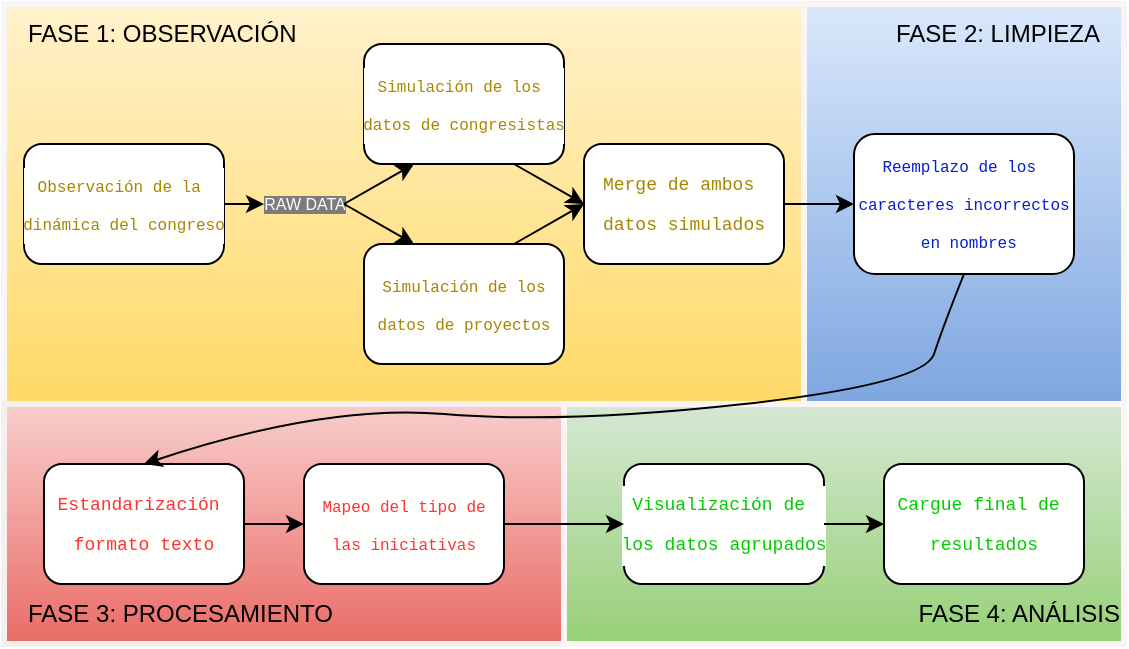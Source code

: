 <mxfile version="26.1.0">
  <diagram name="Página-1" id="CyATxOYFkX04adVEnZ4u">
    <mxGraphModel dx="956" dy="599" grid="1" gridSize="10" guides="1" tooltips="1" connect="1" arrows="1" fold="1" page="1" pageScale="1" pageWidth="827" pageHeight="1169" math="0" shadow="0">
      <root>
        <mxCell id="0" />
        <mxCell id="1" parent="0" />
        <mxCell id="aMTEM0gakYQ_vsqnv0gd-3" value="&lt;h2&gt;&lt;br&gt;&lt;/h2&gt;" style="rounded=0;whiteSpace=wrap;html=1;strokeColor=light-dark(#f9f5f5, #ededed);fillColor=#fff2cc;gradientColor=#ffd966;strokeWidth=3;" vertex="1" parent="1">
          <mxGeometry x="160" y="160" width="400" height="200" as="geometry" />
        </mxCell>
        <mxCell id="aMTEM0gakYQ_vsqnv0gd-4" value="" style="rounded=0;whiteSpace=wrap;html=1;strokeColor=light-dark(#f9f5f5, #ededed);fillColor=#dae8fc;gradientColor=#7ea6e0;strokeWidth=3;" vertex="1" parent="1">
          <mxGeometry x="560" y="160" width="160" height="200" as="geometry" />
        </mxCell>
        <mxCell id="aMTEM0gakYQ_vsqnv0gd-5" value="" style="rounded=0;whiteSpace=wrap;html=1;strokeColor=light-dark(#f5efef, #ededed);fillColor=#f8cecc;gradientColor=#ea6b66;strokeWidth=3;" vertex="1" parent="1">
          <mxGeometry x="160" y="360" width="280" height="120" as="geometry" />
        </mxCell>
        <mxCell id="aMTEM0gakYQ_vsqnv0gd-6" value="" style="rounded=0;whiteSpace=wrap;html=1;strokeColor=light-dark(#fbf4f4, #ededed);fillColor=#d5e8d4;gradientColor=#97d077;strokeWidth=3;" vertex="1" parent="1">
          <mxGeometry x="440" y="360" width="280" height="120" as="geometry" />
        </mxCell>
        <mxCell id="aMTEM0gakYQ_vsqnv0gd-7" value="&lt;div style=&quot;background-color: rgb(255, 255, 254); font-family: Consolas, &amp;quot;Courier New&amp;quot;, monospace; line-height: 19px; white-space: pre;&quot;&gt;&lt;span style=&quot;color: rgb(170, 133, 0);&quot;&gt;&lt;font style=&quot;font-size: 8px;&quot;&gt;Observación de la &lt;/font&gt;&lt;/span&gt;&lt;/div&gt;&lt;div style=&quot;background-color: rgb(255, 255, 254); font-family: Consolas, &amp;quot;Courier New&amp;quot;, monospace; line-height: 19px; white-space: pre;&quot;&gt;&lt;span style=&quot;color: rgb(170, 133, 0);&quot;&gt;&lt;font style=&quot;font-size: 8px;&quot;&gt;dinámica del congreso&lt;/font&gt;&lt;/span&gt;&lt;/div&gt;" style="rounded=1;whiteSpace=wrap;html=1;" vertex="1" parent="1">
          <mxGeometry x="170" y="230" width="100" height="60" as="geometry" />
        </mxCell>
        <mxCell id="aMTEM0gakYQ_vsqnv0gd-8" value="&lt;div style=&quot;background-color: rgb(255, 255, 254); font-family: Consolas, &amp;quot;Courier New&amp;quot;, monospace; line-height: 19px; white-space: pre;&quot;&gt;&lt;span style=&quot;color: rgb(170, 133, 0);&quot;&gt;&lt;font style=&quot;font-size: 8px;&quot;&gt;Simulación de los &lt;/font&gt;&lt;/span&gt;&lt;/div&gt;&lt;div style=&quot;background-color: rgb(255, 255, 254); font-family: Consolas, &amp;quot;Courier New&amp;quot;, monospace; line-height: 19px; white-space: pre;&quot;&gt;&lt;span style=&quot;color: rgb(170, 133, 0);&quot;&gt;&lt;font style=&quot;font-size: 8px;&quot;&gt;datos &lt;/font&gt;&lt;/span&gt;&lt;span style=&quot;font-size: 8px; color: light-dark(rgb(170, 133, 0), rgb(158, 126, 12)); background-color: light-dark(rgb(255, 255, 254), rgb(18, 18, 17));&quot;&gt;de congresistas&lt;/span&gt;&lt;/div&gt;" style="rounded=1;whiteSpace=wrap;html=1;" vertex="1" parent="1">
          <mxGeometry x="340" y="180" width="100" height="60" as="geometry" />
        </mxCell>
        <mxCell id="aMTEM0gakYQ_vsqnv0gd-9" value="&lt;div style=&quot;forced-color-adjust: none; color: rgb(0, 0, 0); font-size: 12px; font-style: normal; font-variant-ligatures: normal; font-variant-caps: normal; font-weight: 400; letter-spacing: normal; orphans: 2; text-align: center; text-indent: 0px; text-transform: none; widows: 2; word-spacing: 0px; -webkit-text-stroke-width: 0px; text-decoration-thickness: initial; text-decoration-style: initial; text-decoration-color: initial; background-color: light-dark(rgb(255, 255, 254), rgb(18, 18, 17)); font-family: Consolas, &amp;quot;Courier New&amp;quot;, monospace; line-height: 19px; white-space: pre;&quot;&gt;&lt;span style=&quot;forced-color-adjust: none; color: rgb(170, 133, 0);&quot;&gt;&lt;font style=&quot;forced-color-adjust: none; font-size: 8px;&quot;&gt;Simulación de los&lt;/font&gt;&lt;/span&gt;&lt;/div&gt;&lt;div style=&quot;forced-color-adjust: none; color: rgb(0, 0, 0); font-size: 12px; font-style: normal; font-variant-ligatures: normal; font-variant-caps: normal; font-weight: 400; letter-spacing: normal; orphans: 2; text-align: center; text-indent: 0px; text-transform: none; widows: 2; word-spacing: 0px; -webkit-text-stroke-width: 0px; text-decoration-thickness: initial; text-decoration-style: initial; text-decoration-color: initial; background-color: light-dark(rgb(255, 255, 254), rgb(18, 18, 17)); font-family: Consolas, &amp;quot;Courier New&amp;quot;, monospace; line-height: 19px; white-space: pre;&quot;&gt;&lt;span style=&quot;font-size: 8px; color: light-dark(rgb(170, 133, 0), rgb(158, 126, 12)); background-color: light-dark(rgb(255, 255, 254), rgb(18, 18, 17));&quot;&gt;datos &lt;/span&gt;&lt;span style=&quot;font-size: 8px; color: light-dark(rgb(170, 133, 0), rgb(158, 126, 12)); background-color: light-dark(rgb(255, 255, 254), rgb(18, 18, 17));&quot;&gt;de proyectos&lt;/span&gt;&lt;/div&gt;" style="rounded=1;whiteSpace=wrap;html=1;" vertex="1" parent="1">
          <mxGeometry x="340" y="280" width="100" height="60" as="geometry" />
        </mxCell>
        <mxCell id="aMTEM0gakYQ_vsqnv0gd-10" value="&lt;div style=&quot;background-color: rgb(255, 255, 254); font-family: Consolas, &amp;quot;Courier New&amp;quot;, monospace; line-height: 19px; white-space: pre;&quot;&gt;&lt;span style=&quot;color: rgb(170, 133, 0);&quot;&gt;&lt;font style=&quot;font-size: 9px;&quot;&gt;Merge de ambos &lt;/font&gt;&lt;/span&gt;&lt;/div&gt;&lt;div style=&quot;background-color: rgb(255, 255, 254); font-family: Consolas, &amp;quot;Courier New&amp;quot;, monospace; line-height: 19px; white-space: pre;&quot;&gt;&lt;span style=&quot;color: rgb(170, 133, 0);&quot;&gt;&lt;font style=&quot;font-size: 9px;&quot;&gt;datos simulados&lt;/font&gt;&lt;/span&gt;&lt;/div&gt;" style="rounded=1;whiteSpace=wrap;html=1;" vertex="1" parent="1">
          <mxGeometry x="450" y="230" width="100" height="60" as="geometry" />
        </mxCell>
        <mxCell id="aMTEM0gakYQ_vsqnv0gd-11" value="&lt;div style=&quot;background-color: rgb(255, 255, 254); font-family: Consolas, &amp;quot;Courier New&amp;quot;, monospace; line-height: 19px; white-space: pre;&quot;&gt;&lt;font style=&quot;color: light-dark(rgb(7, 31, 207), rgb(158, 126, 12)); font-size: 8px;&quot;&gt;Reemplazo de los &lt;/font&gt;&lt;/div&gt;&lt;div style=&quot;background-color: rgb(255, 255, 254); font-family: Consolas, &amp;quot;Courier New&amp;quot;, monospace; line-height: 19px; white-space: pre;&quot;&gt;&lt;font style=&quot;color: light-dark(rgb(7, 31, 207), rgb(158, 126, 12)); font-size: 8px;&quot;&gt;caracteres &lt;/font&gt;&lt;span style=&quot;color: light-dark(rgb(7, 31, 207), rgb(158, 126, 12)); font-size: 8px;&quot;&gt;incorrectos&lt;/span&gt;&lt;/div&gt;&lt;div style=&quot;background-color: rgb(255, 255, 254); font-family: Consolas, &amp;quot;Courier New&amp;quot;, monospace; line-height: 19px; white-space: pre;&quot;&gt;&lt;span style=&quot;color: light-dark(rgb(7, 31, 207), rgb(158, 126, 12)); font-size: 8px;&quot;&gt; en nombres&lt;/span&gt;&lt;/div&gt;" style="rounded=1;whiteSpace=wrap;html=1;" vertex="1" parent="1">
          <mxGeometry x="585" y="225" width="110" height="70" as="geometry" />
        </mxCell>
        <mxCell id="aMTEM0gakYQ_vsqnv0gd-12" value="&lt;div style=&quot;background-color: rgb(255, 255, 254); font-family: Consolas, &amp;quot;Courier New&amp;quot;, monospace; line-height: 19px; white-space: pre;&quot;&gt;&lt;div style=&quot;line-height: 19px;&quot;&gt;&lt;font style=&quot;color: rgb(255, 51, 51); font-size: 9px;&quot;&gt;Estandarización &lt;/font&gt;&lt;/div&gt;&lt;div style=&quot;line-height: 19px;&quot;&gt;&lt;font style=&quot;font-size: 9px;&quot;&gt;&lt;font style=&quot;color: rgb(255, 51, 51);&quot;&gt;formato &lt;/font&gt;&lt;span style=&quot;color: light-dark(rgb(255, 51, 51), rgb(255, 119, 119)); background-color: light-dark(rgb(255, 255, 254), rgb(18, 18, 17));&quot;&gt;texto&lt;/span&gt;&lt;/font&gt;&lt;/div&gt;&lt;/div&gt;" style="rounded=1;whiteSpace=wrap;html=1;fontColor=light-dark(#e60a0a, #ededed);" vertex="1" parent="1">
          <mxGeometry x="180" y="390" width="100" height="60" as="geometry" />
        </mxCell>
        <mxCell id="aMTEM0gakYQ_vsqnv0gd-13" value="&lt;div style=&quot;background-color: rgb(255, 255, 254); font-family: Consolas, &amp;quot;Courier New&amp;quot;, monospace; line-height: 19px; white-space: pre;&quot;&gt;&lt;div style=&quot;line-height: 19px;&quot;&gt;&lt;font style=&quot;color: rgb(255, 51, 51); font-size: 8px;&quot;&gt;Mapeo del tipo de&lt;/font&gt;&lt;/div&gt;&lt;div style=&quot;line-height: 19px;&quot;&gt;&lt;font style=&quot;color: rgb(255, 51, 51); font-size: 8px;&quot;&gt;las iniciativas&lt;/font&gt;&lt;/div&gt;&lt;/div&gt;" style="rounded=1;whiteSpace=wrap;html=1;" vertex="1" parent="1">
          <mxGeometry x="310" y="390" width="100" height="60" as="geometry" />
        </mxCell>
        <mxCell id="aMTEM0gakYQ_vsqnv0gd-14" value="&lt;div style=&quot;background-color: rgb(255, 255, 254); font-family: Consolas, &amp;quot;Courier New&amp;quot;, monospace; line-height: 19px; white-space: pre;&quot;&gt;&lt;div style=&quot;line-height: 19px;&quot;&gt;&lt;font style=&quot;font-size: 9px; color: rgb(0, 204, 0);&quot;&gt;Visualización de &lt;/font&gt;&lt;/div&gt;&lt;div style=&quot;line-height: 19px;&quot;&gt;&lt;font style=&quot;font-size: 9px; color: rgb(0, 204, 0);&quot;&gt;los datos agrupados&lt;/font&gt;&lt;/div&gt;&lt;/div&gt;" style="rounded=1;whiteSpace=wrap;html=1;" vertex="1" parent="1">
          <mxGeometry x="470" y="390" width="100" height="60" as="geometry" />
        </mxCell>
        <mxCell id="aMTEM0gakYQ_vsqnv0gd-15" value="&lt;div style=&quot;background-color: rgb(255, 255, 254); font-family: Consolas, &amp;quot;Courier New&amp;quot;, monospace; line-height: 19px; white-space: pre;&quot;&gt;&lt;div style=&quot;line-height: 19px;&quot;&gt;&lt;font style=&quot;color: rgb(0, 204, 0); font-size: 9px;&quot;&gt;Cargue final de &lt;/font&gt;&lt;/div&gt;&lt;div style=&quot;line-height: 19px;&quot;&gt;&lt;font style=&quot;color: rgb(0, 204, 0); font-size: 9px;&quot;&gt;resultados&lt;/font&gt;&lt;/div&gt;&lt;/div&gt;" style="rounded=1;whiteSpace=wrap;html=1;" vertex="1" parent="1">
          <mxGeometry x="600" y="390" width="100" height="60" as="geometry" />
        </mxCell>
        <mxCell id="aMTEM0gakYQ_vsqnv0gd-17" value="FASE 1: OBSERVACIÓN" style="rounded=1;whiteSpace=wrap;html=1;strokeColor=none;fillColor=none;align=left;" vertex="1" parent="1">
          <mxGeometry x="170" y="160" width="180" height="30" as="geometry" />
        </mxCell>
        <mxCell id="aMTEM0gakYQ_vsqnv0gd-18" value="FASE 2: LIMPIEZA" style="rounded=1;whiteSpace=wrap;html=1;strokeColor=none;fillColor=none;align=right;" vertex="1" parent="1">
          <mxGeometry x="530" y="160" width="180" height="30" as="geometry" />
        </mxCell>
        <mxCell id="aMTEM0gakYQ_vsqnv0gd-19" value="FASE 4: ANÁLISIS" style="rounded=1;whiteSpace=wrap;html=1;strokeColor=none;fillColor=none;align=right;" vertex="1" parent="1">
          <mxGeometry x="540" y="450" width="180" height="30" as="geometry" />
        </mxCell>
        <mxCell id="aMTEM0gakYQ_vsqnv0gd-20" value="FASE 3: PROCESAMIENTO" style="rounded=1;whiteSpace=wrap;html=1;strokeColor=none;fillColor=none;align=left;" vertex="1" parent="1">
          <mxGeometry x="170" y="450" width="180" height="30" as="geometry" />
        </mxCell>
        <mxCell id="aMTEM0gakYQ_vsqnv0gd-22" value="RAW DATA" style="rounded=1;html=1;fontColor=#FFFFFF;labelBackgroundColor=#7C7C7C;strokeColor=none;fillColor=none;fontSize=8;" vertex="1" parent="1">
          <mxGeometry x="290" y="230" width="40" height="60" as="geometry" />
        </mxCell>
        <mxCell id="aMTEM0gakYQ_vsqnv0gd-23" value="" style="endArrow=classic;html=1;rounded=0;" edge="1" parent="1" target="aMTEM0gakYQ_vsqnv0gd-22">
          <mxGeometry width="50" height="50" relative="1" as="geometry">
            <mxPoint x="270" y="260" as="sourcePoint" />
            <mxPoint x="320" y="210" as="targetPoint" />
          </mxGeometry>
        </mxCell>
        <mxCell id="aMTEM0gakYQ_vsqnv0gd-25" value="" style="endArrow=classic;html=1;rounded=0;entryX=0.25;entryY=1;entryDx=0;entryDy=0;" edge="1" parent="1" target="aMTEM0gakYQ_vsqnv0gd-8">
          <mxGeometry width="50" height="50" relative="1" as="geometry">
            <mxPoint x="330" y="260" as="sourcePoint" />
            <mxPoint x="360" y="240" as="targetPoint" />
          </mxGeometry>
        </mxCell>
        <mxCell id="aMTEM0gakYQ_vsqnv0gd-27" value="" style="endArrow=classic;html=1;rounded=0;exitX=1;exitY=0.5;exitDx=0;exitDy=0;entryX=0.25;entryY=0;entryDx=0;entryDy=0;" edge="1" parent="1" source="aMTEM0gakYQ_vsqnv0gd-22" target="aMTEM0gakYQ_vsqnv0gd-9">
          <mxGeometry width="50" height="50" relative="1" as="geometry">
            <mxPoint x="260" y="335" as="sourcePoint" />
            <mxPoint x="310" y="285" as="targetPoint" />
          </mxGeometry>
        </mxCell>
        <mxCell id="aMTEM0gakYQ_vsqnv0gd-28" value="" style="endArrow=classic;html=1;rounded=0;entryX=0;entryY=0.5;entryDx=0;entryDy=0;exitX=0.75;exitY=0;exitDx=0;exitDy=0;" edge="1" parent="1" source="aMTEM0gakYQ_vsqnv0gd-9" target="aMTEM0gakYQ_vsqnv0gd-10">
          <mxGeometry width="50" height="50" relative="1" as="geometry">
            <mxPoint x="340" y="270" as="sourcePoint" />
            <mxPoint x="375" y="250" as="targetPoint" />
          </mxGeometry>
        </mxCell>
        <mxCell id="aMTEM0gakYQ_vsqnv0gd-29" value="" style="endArrow=classic;html=1;rounded=0;exitX=0.75;exitY=1;exitDx=0;exitDy=0;entryX=0;entryY=0.5;entryDx=0;entryDy=0;" edge="1" parent="1" source="aMTEM0gakYQ_vsqnv0gd-8" target="aMTEM0gakYQ_vsqnv0gd-10">
          <mxGeometry width="50" height="50" relative="1" as="geometry">
            <mxPoint x="470" y="310" as="sourcePoint" />
            <mxPoint x="520" y="260" as="targetPoint" />
          </mxGeometry>
        </mxCell>
        <mxCell id="aMTEM0gakYQ_vsqnv0gd-30" value="" style="endArrow=classic;html=1;rounded=0;entryX=0;entryY=0.5;entryDx=0;entryDy=0;exitX=1;exitY=0.5;exitDx=0;exitDy=0;" edge="1" parent="1" source="aMTEM0gakYQ_vsqnv0gd-10" target="aMTEM0gakYQ_vsqnv0gd-11">
          <mxGeometry width="50" height="50" relative="1" as="geometry">
            <mxPoint x="470" y="310" as="sourcePoint" />
            <mxPoint x="520" y="260" as="targetPoint" />
          </mxGeometry>
        </mxCell>
        <mxCell id="aMTEM0gakYQ_vsqnv0gd-34" value="" style="curved=1;endArrow=classic;html=1;rounded=0;labelPosition=left;verticalLabelPosition=middle;align=right;verticalAlign=middle;textDirection=ltr;entryX=0.5;entryY=0;entryDx=0;entryDy=0;" edge="1" parent="1" target="aMTEM0gakYQ_vsqnv0gd-12">
          <mxGeometry width="50" height="50" relative="1" as="geometry">
            <mxPoint x="640" y="295" as="sourcePoint" />
            <mxPoint x="690" y="245" as="targetPoint" />
            <Array as="points">
              <mxPoint x="630" y="320" />
              <mxPoint x="620" y="350" />
              <mxPoint x="440" y="370" />
              <mxPoint x="320" y="360" />
            </Array>
          </mxGeometry>
        </mxCell>
        <mxCell id="aMTEM0gakYQ_vsqnv0gd-35" value="" style="endArrow=classic;html=1;rounded=0;exitX=1;exitY=0.5;exitDx=0;exitDy=0;" edge="1" parent="1" source="aMTEM0gakYQ_vsqnv0gd-12" target="aMTEM0gakYQ_vsqnv0gd-13">
          <mxGeometry width="50" height="50" relative="1" as="geometry">
            <mxPoint x="470" y="310" as="sourcePoint" />
            <mxPoint x="520" y="260" as="targetPoint" />
          </mxGeometry>
        </mxCell>
        <mxCell id="aMTEM0gakYQ_vsqnv0gd-36" value="" style="endArrow=classic;html=1;rounded=0;exitX=1;exitY=0.5;exitDx=0;exitDy=0;entryX=0;entryY=0.5;entryDx=0;entryDy=0;" edge="1" parent="1" source="aMTEM0gakYQ_vsqnv0gd-13" target="aMTEM0gakYQ_vsqnv0gd-14">
          <mxGeometry width="50" height="50" relative="1" as="geometry">
            <mxPoint x="470" y="310" as="sourcePoint" />
            <mxPoint x="520" y="260" as="targetPoint" />
          </mxGeometry>
        </mxCell>
        <mxCell id="aMTEM0gakYQ_vsqnv0gd-37" value="" style="endArrow=classic;html=1;rounded=0;exitX=1;exitY=0.5;exitDx=0;exitDy=0;entryX=0;entryY=0.5;entryDx=0;entryDy=0;" edge="1" parent="1" source="aMTEM0gakYQ_vsqnv0gd-14" target="aMTEM0gakYQ_vsqnv0gd-15">
          <mxGeometry width="50" height="50" relative="1" as="geometry">
            <mxPoint x="470" y="310" as="sourcePoint" />
            <mxPoint x="520" y="260" as="targetPoint" />
          </mxGeometry>
        </mxCell>
      </root>
    </mxGraphModel>
  </diagram>
</mxfile>

